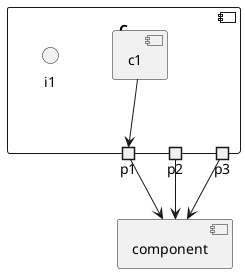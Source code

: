 @startuml
' left to right direction
component component as c
component C {
    component c1
    interface i1
    portOut p1
    portOut p2
    portOut p3
}

p1 --> c
p2 --> c
p3 --> c
c1 --> p1

@enduml